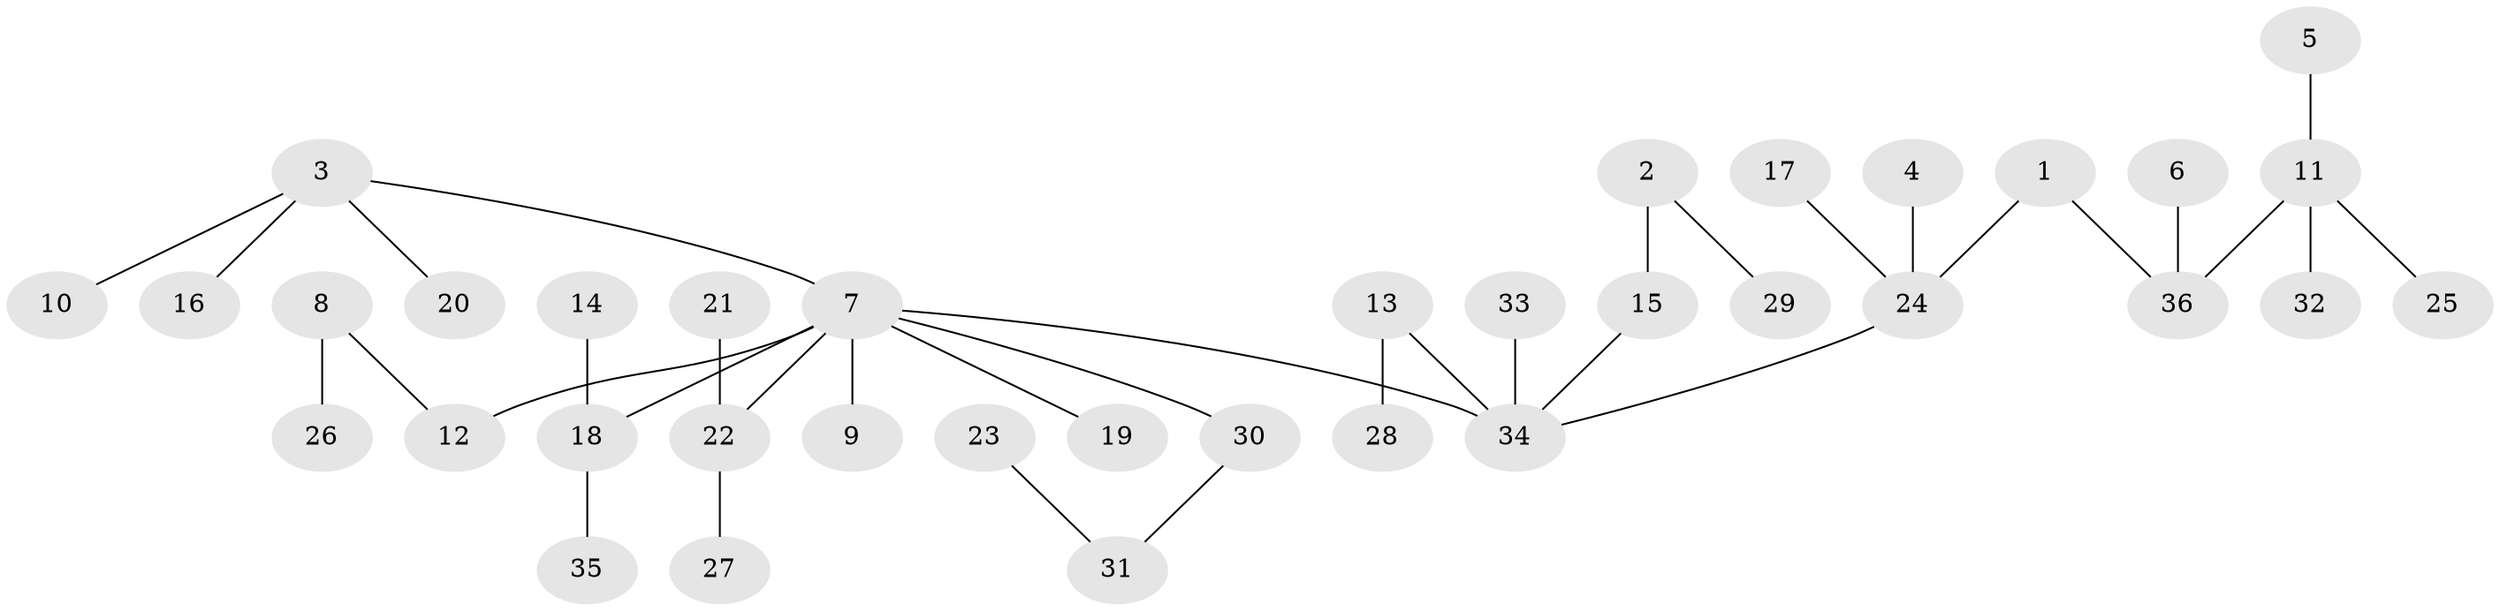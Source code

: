 // original degree distribution, {6: 0.017094017094017096, 3: 0.11965811965811966, 5: 0.05128205128205128, 2: 0.29914529914529914, 4: 0.05128205128205128, 1: 0.46153846153846156}
// Generated by graph-tools (version 1.1) at 2025/37/03/04/25 23:37:25]
// undirected, 36 vertices, 35 edges
graph export_dot {
  node [color=gray90,style=filled];
  1;
  2;
  3;
  4;
  5;
  6;
  7;
  8;
  9;
  10;
  11;
  12;
  13;
  14;
  15;
  16;
  17;
  18;
  19;
  20;
  21;
  22;
  23;
  24;
  25;
  26;
  27;
  28;
  29;
  30;
  31;
  32;
  33;
  34;
  35;
  36;
  1 -- 24 [weight=1.0];
  1 -- 36 [weight=1.0];
  2 -- 15 [weight=1.0];
  2 -- 29 [weight=1.0];
  3 -- 7 [weight=1.0];
  3 -- 10 [weight=1.0];
  3 -- 16 [weight=1.0];
  3 -- 20 [weight=1.0];
  4 -- 24 [weight=1.0];
  5 -- 11 [weight=1.0];
  6 -- 36 [weight=1.0];
  7 -- 9 [weight=1.0];
  7 -- 12 [weight=1.0];
  7 -- 18 [weight=1.0];
  7 -- 19 [weight=1.0];
  7 -- 22 [weight=1.0];
  7 -- 30 [weight=1.0];
  7 -- 34 [weight=1.0];
  8 -- 12 [weight=1.0];
  8 -- 26 [weight=1.0];
  11 -- 25 [weight=1.0];
  11 -- 32 [weight=1.0];
  11 -- 36 [weight=1.0];
  13 -- 28 [weight=1.0];
  13 -- 34 [weight=1.0];
  14 -- 18 [weight=1.0];
  15 -- 34 [weight=1.0];
  17 -- 24 [weight=1.0];
  18 -- 35 [weight=1.0];
  21 -- 22 [weight=1.0];
  22 -- 27 [weight=1.0];
  23 -- 31 [weight=1.0];
  24 -- 34 [weight=1.0];
  30 -- 31 [weight=1.0];
  33 -- 34 [weight=1.0];
}
